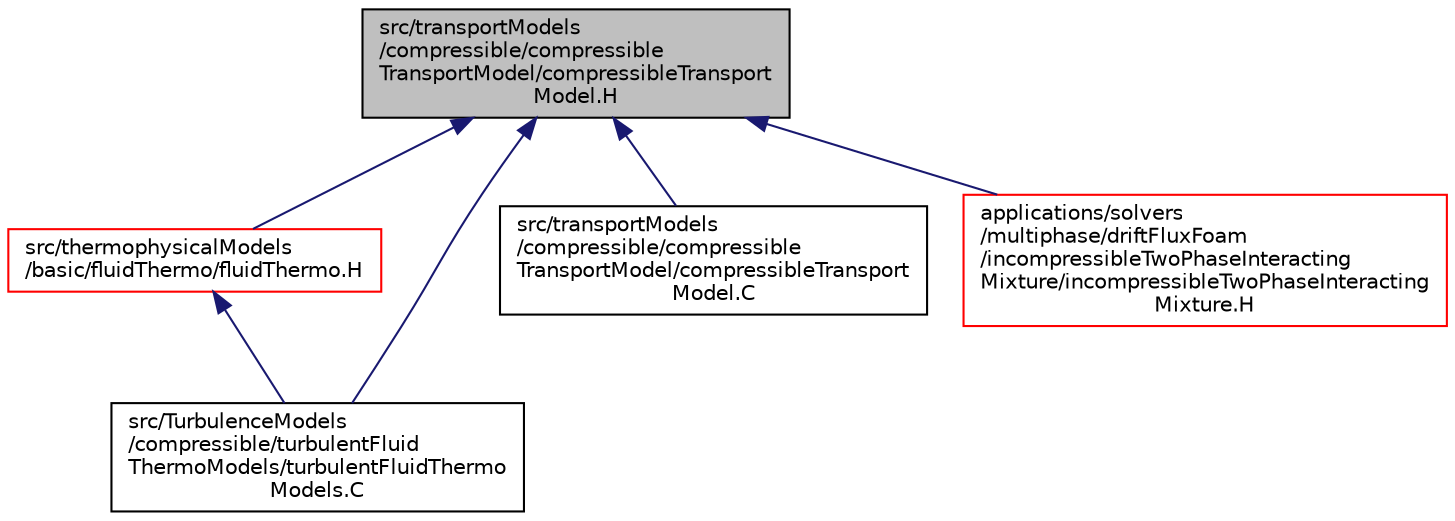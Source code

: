 digraph "src/transportModels/compressible/compressibleTransportModel/compressibleTransportModel.H"
{
  bgcolor="transparent";
  edge [fontname="Helvetica",fontsize="10",labelfontname="Helvetica",labelfontsize="10"];
  node [fontname="Helvetica",fontsize="10",shape=record];
  Node1 [label="src/transportModels\l/compressible/compressible\lTransportModel/compressibleTransport\lModel.H",height=0.2,width=0.4,color="black", fillcolor="grey75", style="filled", fontcolor="black"];
  Node1 -> Node2 [dir="back",color="midnightblue",fontsize="10",style="solid",fontname="Helvetica"];
  Node2 [label="src/thermophysicalModels\l/basic/fluidThermo/fluidThermo.H",height=0.2,width=0.4,color="red",URL="$a10177.html"];
  Node2 -> Node3 [dir="back",color="midnightblue",fontsize="10",style="solid",fontname="Helvetica"];
  Node3 [label="src/TurbulenceModels\l/compressible/turbulentFluid\lThermoModels/turbulentFluidThermo\lModels.C",height=0.2,width=0.4,color="black",URL="$a10795.html"];
  Node1 -> Node4 [dir="back",color="midnightblue",fontsize="10",style="solid",fontname="Helvetica"];
  Node4 [label="src/transportModels\l/compressible/compressible\lTransportModel/compressibleTransport\lModel.C",height=0.2,width=0.4,color="black",URL="$a10649.html"];
  Node1 -> Node3 [dir="back",color="midnightblue",fontsize="10",style="solid",fontname="Helvetica"];
  Node1 -> Node5 [dir="back",color="midnightblue",fontsize="10",style="solid",fontname="Helvetica"];
  Node5 [label="applications/solvers\l/multiphase/driftFluxFoam\l/incompressibleTwoPhaseInteracting\lMixture/incompressibleTwoPhaseInteracting\lMixture.H",height=0.2,width=0.4,color="red",URL="$a03392.html"];
}
